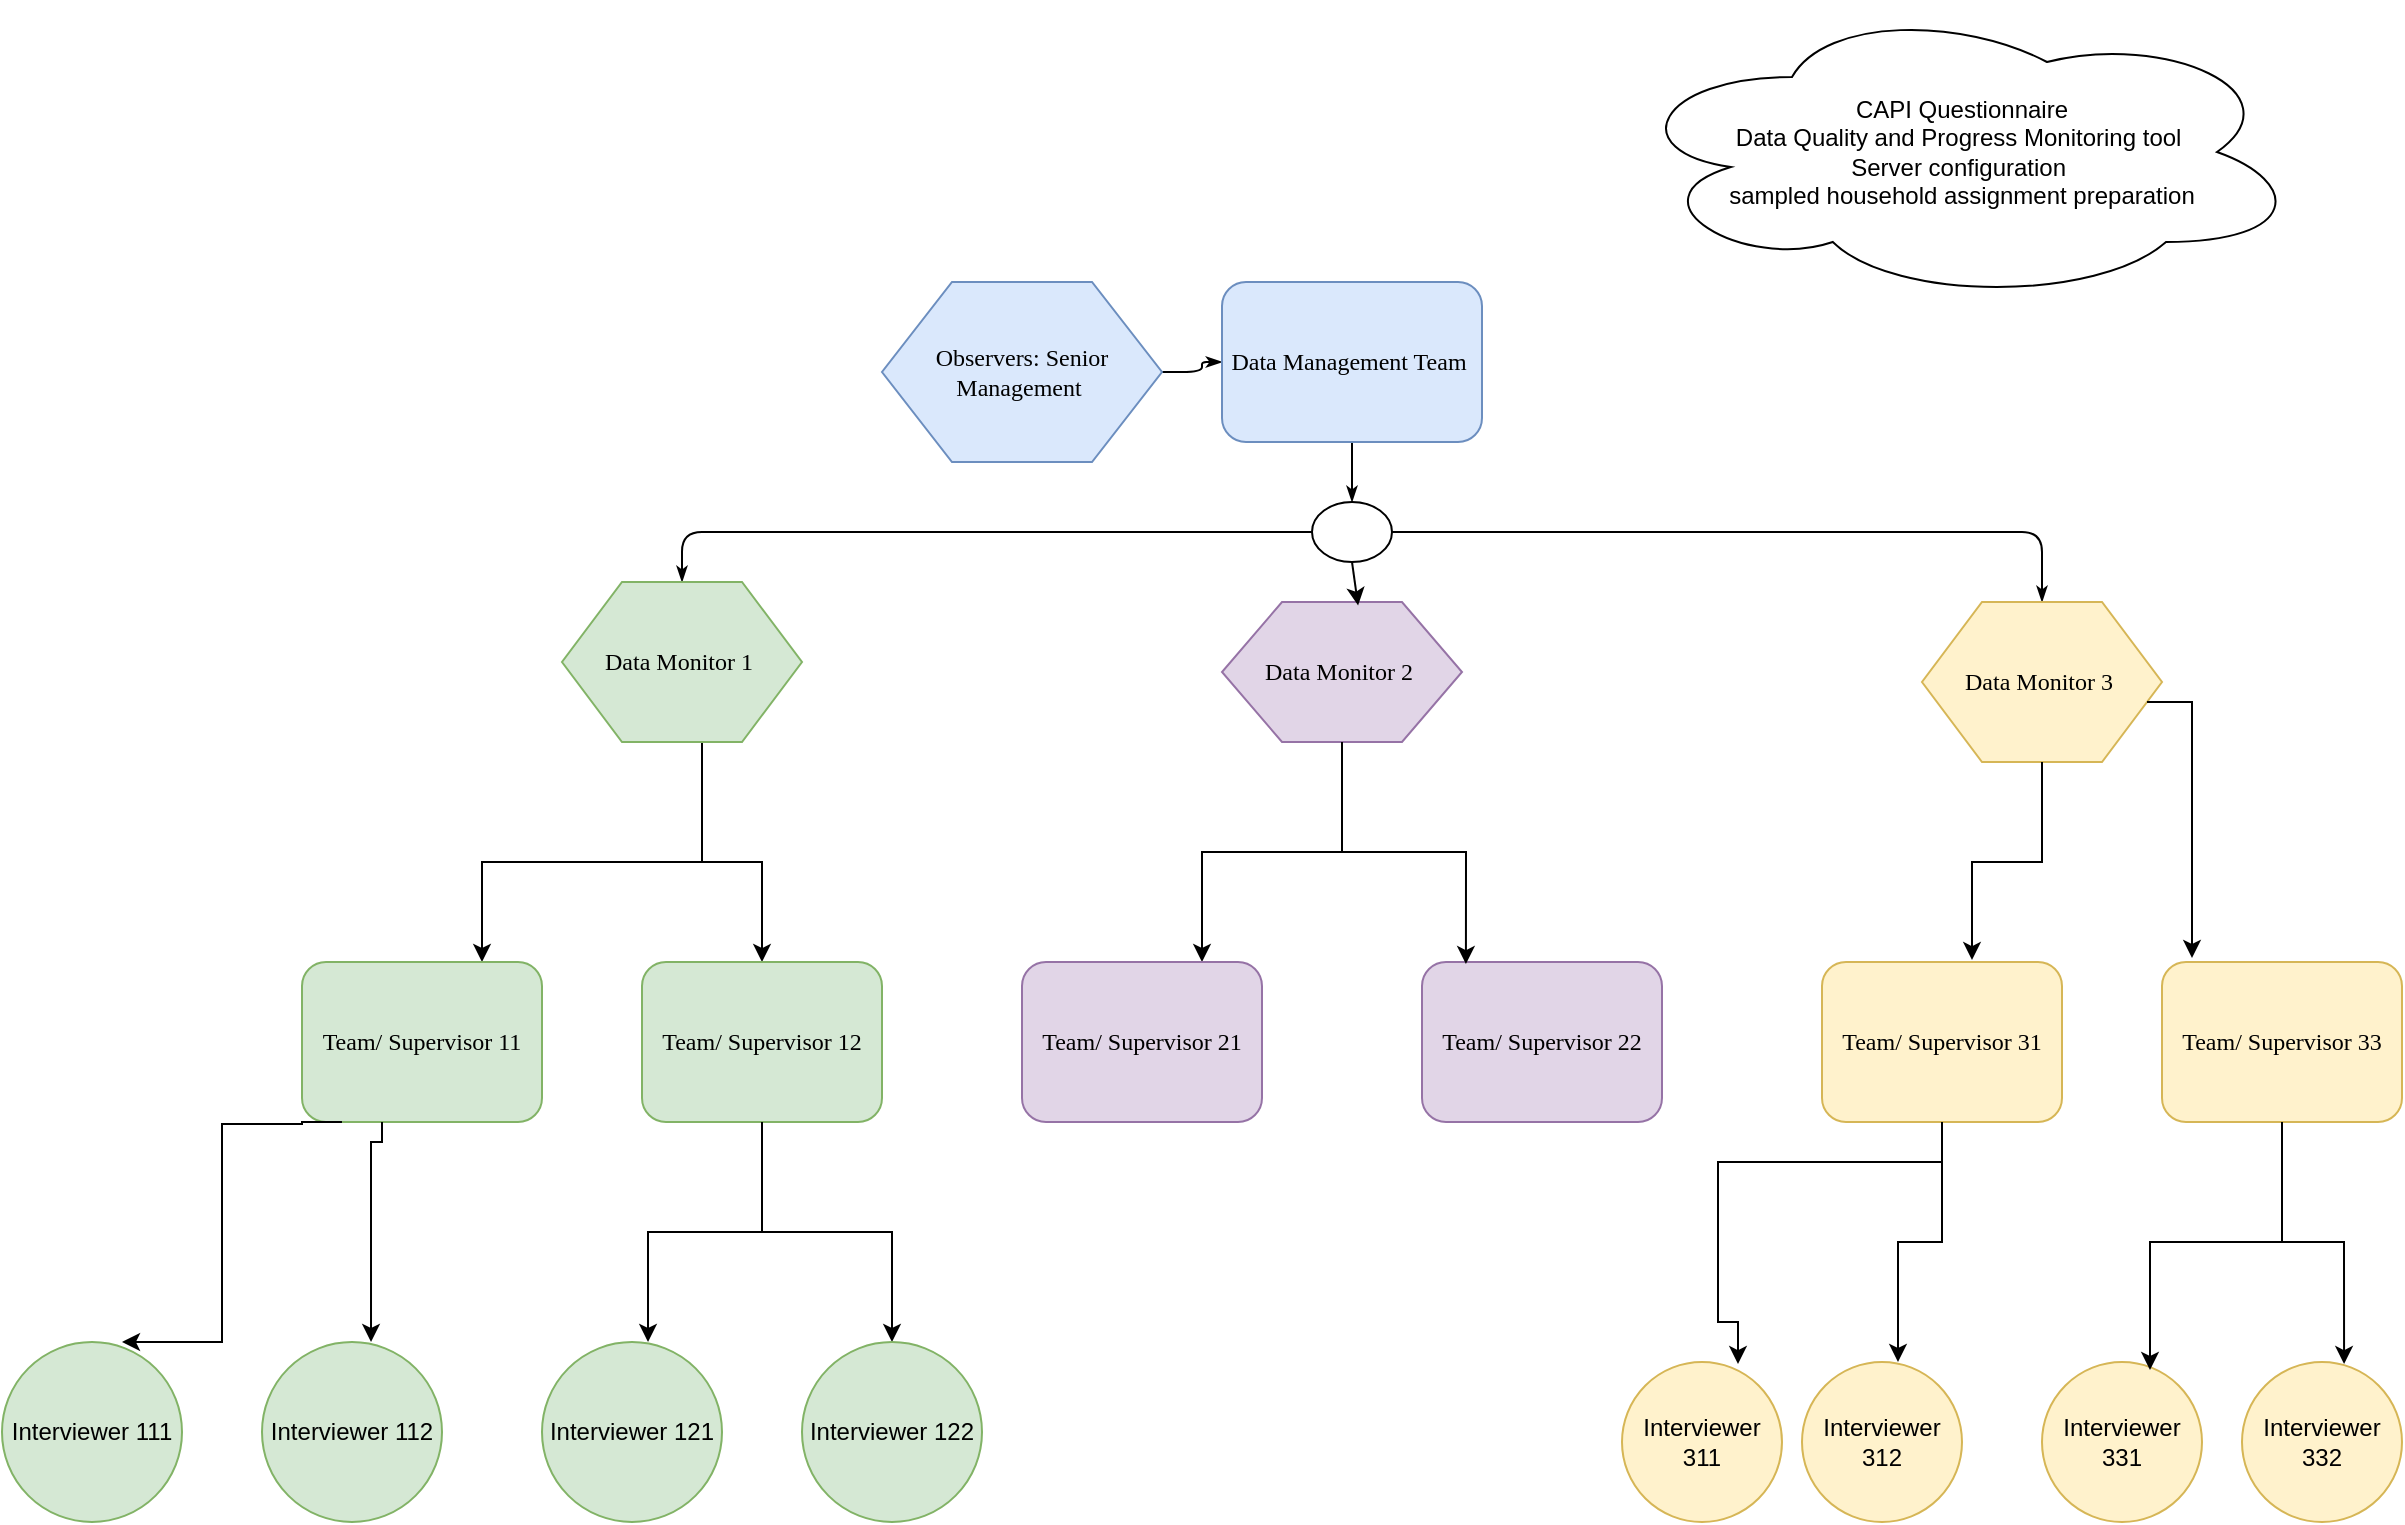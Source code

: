 <mxfile version="24.8.4">
  <diagram name="Page-1" id="8ce9d11a-91a2-4d17-14d8-a56ed91bf033">
    <mxGraphModel dx="2534" dy="738" grid="1" gridSize="10" guides="1" tooltips="1" connect="1" arrows="1" fold="1" page="1" pageScale="1" pageWidth="1100" pageHeight="850" background="none" math="0" shadow="0">
      <root>
        <mxCell id="0" />
        <mxCell id="1" parent="0" />
        <mxCell id="17ea667e15c223fc-28" style="edgeStyle=orthogonalEdgeStyle;rounded=1;html=1;labelBackgroundColor=none;startArrow=none;startFill=0;startSize=5;endArrow=classicThin;endFill=1;endSize=5;jettySize=auto;orthogonalLoop=1;strokeWidth=1;fontFamily=Verdana;fontSize=8" parent="1" source="17ea667e15c223fc-1" target="17ea667e15c223fc-2" edge="1">
          <mxGeometry relative="1" as="geometry" />
        </mxCell>
        <mxCell id="17ea667e15c223fc-1" value="Observers: Senior Management&amp;nbsp;" style="shape=hexagon;perimeter=hexagonPerimeter;whiteSpace=wrap;html=1;rounded=0;shadow=0;labelBackgroundColor=none;strokeWidth=1;fontFamily=Verdana;fontSize=12;align=center;fillColor=#dae8fc;strokeColor=#6c8ebf;" parent="1" vertex="1">
          <mxGeometry x="330" y="180" width="140" height="90" as="geometry" />
        </mxCell>
        <mxCell id="17ea667e15c223fc-29" style="edgeStyle=orthogonalEdgeStyle;rounded=1;html=1;labelBackgroundColor=none;startArrow=none;startFill=0;startSize=5;endArrow=classicThin;endFill=1;endSize=5;jettySize=auto;orthogonalLoop=1;strokeWidth=1;fontFamily=Verdana;fontSize=8" parent="1" source="17ea667e15c223fc-2" target="17ea667e15c223fc-3" edge="1">
          <mxGeometry relative="1" as="geometry" />
        </mxCell>
        <mxCell id="17ea667e15c223fc-2" value="Data Management Team&amp;nbsp;" style="rounded=1;whiteSpace=wrap;html=1;shadow=0;labelBackgroundColor=none;strokeWidth=1;fontFamily=Verdana;fontSize=12;align=center;fillColor=#dae8fc;strokeColor=#6c8ebf;" parent="1" vertex="1">
          <mxGeometry x="500" y="180" width="130" height="80" as="geometry" />
        </mxCell>
        <mxCell id="17ea667e15c223fc-30" style="edgeStyle=orthogonalEdgeStyle;rounded=1;html=1;labelBackgroundColor=none;startArrow=none;startFill=0;startSize=5;endArrow=classicThin;endFill=1;endSize=5;jettySize=auto;orthogonalLoop=1;strokeWidth=1;fontFamily=Verdana;fontSize=8" parent="1" source="17ea667e15c223fc-3" target="17ea667e15c223fc-5" edge="1">
          <mxGeometry relative="1" as="geometry" />
        </mxCell>
        <mxCell id="17ea667e15c223fc-31" style="edgeStyle=orthogonalEdgeStyle;rounded=1;html=1;labelBackgroundColor=none;startArrow=none;startFill=0;startSize=5;endArrow=classicThin;endFill=1;endSize=5;jettySize=auto;orthogonalLoop=1;strokeWidth=1;fontFamily=Verdana;fontSize=8" parent="1" source="17ea667e15c223fc-3" target="17ea667e15c223fc-4" edge="1">
          <mxGeometry relative="1" as="geometry" />
        </mxCell>
        <mxCell id="17ea667e15c223fc-3" value="" style="ellipse;whiteSpace=wrap;html=1;rounded=1;shadow=0;labelBackgroundColor=none;strokeWidth=1;fontFamily=Verdana;fontSize=12;align=center;" parent="1" vertex="1">
          <mxGeometry x="545" y="290" width="40" height="30" as="geometry" />
        </mxCell>
        <mxCell id="f6jDIG0TlL_JZQscTppI-56" style="edgeStyle=orthogonalEdgeStyle;rounded=0;orthogonalLoop=1;jettySize=auto;html=1;entryX=0.5;entryY=0;entryDx=0;entryDy=0;" edge="1" parent="1" source="17ea667e15c223fc-4" target="f6jDIG0TlL_JZQscTppI-16">
          <mxGeometry relative="1" as="geometry">
            <Array as="points">
              <mxPoint x="240" y="470" />
              <mxPoint x="270" y="470" />
            </Array>
          </mxGeometry>
        </mxCell>
        <mxCell id="f6jDIG0TlL_JZQscTppI-57" value="" style="edgeStyle=orthogonalEdgeStyle;rounded=0;orthogonalLoop=1;jettySize=auto;html=1;entryX=0.75;entryY=0;entryDx=0;entryDy=0;" edge="1" parent="1" target="17ea667e15c223fc-7">
          <mxGeometry relative="1" as="geometry">
            <mxPoint x="240" y="440" as="sourcePoint" />
            <Array as="points">
              <mxPoint x="240" y="470" />
              <mxPoint x="130" y="470" />
            </Array>
          </mxGeometry>
        </mxCell>
        <mxCell id="17ea667e15c223fc-4" value="Data Monitor 1&amp;nbsp;" style="shape=hexagon;perimeter=hexagonPerimeter;whiteSpace=wrap;html=1;rounded=0;shadow=0;labelBackgroundColor=none;strokeWidth=1;fontFamily=Verdana;fontSize=12;align=center;fillColor=#d5e8d4;strokeColor=#82b366;" parent="1" vertex="1">
          <mxGeometry x="170" y="330" width="120" height="80" as="geometry" />
        </mxCell>
        <mxCell id="17ea667e15c223fc-5" value="Data Monitor 3&amp;nbsp;" style="shape=hexagon;perimeter=hexagonPerimeter;whiteSpace=wrap;html=1;rounded=0;shadow=0;labelBackgroundColor=none;strokeWidth=1;fontFamily=Verdana;fontSize=12;align=center;fillColor=#fff2cc;strokeColor=#d6b656;" parent="1" vertex="1">
          <mxGeometry x="850" y="340" width="120" height="80" as="geometry" />
        </mxCell>
        <mxCell id="17ea667e15c223fc-7" value="Team/ Supervisor 11" style="rounded=1;whiteSpace=wrap;html=1;shadow=0;labelBackgroundColor=none;strokeWidth=1;fontFamily=Verdana;fontSize=12;align=center;fillColor=#d5e8d4;strokeColor=#82b366;" parent="1" vertex="1">
          <mxGeometry x="40" y="520" width="120" height="80" as="geometry" />
        </mxCell>
        <mxCell id="17ea667e15c223fc-8" value="Team/ Supervisor 33" style="rounded=1;whiteSpace=wrap;html=1;shadow=0;labelBackgroundColor=none;strokeWidth=1;fontFamily=Verdana;fontSize=12;align=center;fillColor=#fff2cc;strokeColor=#d6b656;" parent="1" vertex="1">
          <mxGeometry x="970" y="520" width="120" height="80" as="geometry" />
        </mxCell>
        <mxCell id="f6jDIG0TlL_JZQscTppI-62" style="edgeStyle=orthogonalEdgeStyle;rounded=0;orthogonalLoop=1;jettySize=auto;html=1;entryX=0.75;entryY=0;entryDx=0;entryDy=0;" edge="1" parent="1" source="f6jDIG0TlL_JZQscTppI-6" target="f6jDIG0TlL_JZQscTppI-12">
          <mxGeometry relative="1" as="geometry" />
        </mxCell>
        <mxCell id="f6jDIG0TlL_JZQscTppI-6" value="Data Monitor 2&amp;nbsp;" style="shape=hexagon;perimeter=hexagonPerimeter;whiteSpace=wrap;html=1;rounded=0;shadow=0;labelBackgroundColor=none;strokeWidth=1;fontFamily=Verdana;fontSize=12;align=center;fillColor=#e1d5e7;strokeColor=#9673a6;" vertex="1" parent="1">
          <mxGeometry x="500" y="340" width="120" height="70" as="geometry" />
        </mxCell>
        <mxCell id="f6jDIG0TlL_JZQscTppI-8" value="" style="endArrow=classic;html=1;rounded=0;exitX=0.5;exitY=1;exitDx=0;exitDy=0;entryX=0.567;entryY=0.025;entryDx=0;entryDy=0;entryPerimeter=0;" edge="1" parent="1" source="17ea667e15c223fc-3" target="f6jDIG0TlL_JZQscTppI-6">
          <mxGeometry width="50" height="50" relative="1" as="geometry">
            <mxPoint x="520" y="440" as="sourcePoint" />
            <mxPoint x="570" y="390" as="targetPoint" />
          </mxGeometry>
        </mxCell>
        <mxCell id="f6jDIG0TlL_JZQscTppI-12" value="Team/ Supervisor 21" style="rounded=1;whiteSpace=wrap;html=1;shadow=0;labelBackgroundColor=none;strokeWidth=1;fontFamily=Verdana;fontSize=12;align=center;fillColor=#e1d5e7;strokeColor=#9673a6;" vertex="1" parent="1">
          <mxGeometry x="400" y="520" width="120" height="80" as="geometry" />
        </mxCell>
        <mxCell id="f6jDIG0TlL_JZQscTppI-14" value="Team/ Supervisor 22" style="rounded=1;whiteSpace=wrap;html=1;shadow=0;labelBackgroundColor=none;strokeWidth=1;fontFamily=Verdana;fontSize=12;align=center;fillColor=#e1d5e7;strokeColor=#9673a6;" vertex="1" parent="1">
          <mxGeometry x="600" y="520" width="120" height="80" as="geometry" />
        </mxCell>
        <mxCell id="f6jDIG0TlL_JZQscTppI-35" style="edgeStyle=orthogonalEdgeStyle;rounded=0;orthogonalLoop=1;jettySize=auto;html=1;entryX=0.5;entryY=0;entryDx=0;entryDy=0;" edge="1" parent="1" source="f6jDIG0TlL_JZQscTppI-16" target="f6jDIG0TlL_JZQscTppI-27">
          <mxGeometry relative="1" as="geometry" />
        </mxCell>
        <mxCell id="f6jDIG0TlL_JZQscTppI-16" value="Team/ Supervisor 12" style="rounded=1;whiteSpace=wrap;html=1;shadow=0;labelBackgroundColor=none;strokeWidth=1;fontFamily=Verdana;fontSize=12;align=center;fillColor=#d5e8d4;strokeColor=#82b366;" vertex="1" parent="1">
          <mxGeometry x="210" y="520" width="120" height="80" as="geometry" />
        </mxCell>
        <mxCell id="f6jDIG0TlL_JZQscTppI-17" value="Team/ Supervisor 31" style="rounded=1;whiteSpace=wrap;html=1;shadow=0;labelBackgroundColor=none;strokeWidth=1;fontFamily=Verdana;fontSize=12;align=center;fillColor=#fff2cc;strokeColor=#d6b656;" vertex="1" parent="1">
          <mxGeometry x="800" y="520" width="120" height="80" as="geometry" />
        </mxCell>
        <mxCell id="f6jDIG0TlL_JZQscTppI-25" value="Interviewer 111" style="ellipse;whiteSpace=wrap;html=1;aspect=fixed;fillColor=#d5e8d4;strokeColor=#82b366;" vertex="1" parent="1">
          <mxGeometry x="-110" y="710" width="90" height="90" as="geometry" />
        </mxCell>
        <mxCell id="f6jDIG0TlL_JZQscTppI-27" value="Interviewer 122" style="ellipse;whiteSpace=wrap;html=1;aspect=fixed;fillColor=#d5e8d4;strokeColor=#82b366;" vertex="1" parent="1">
          <mxGeometry x="290" y="710" width="90" height="90" as="geometry" />
        </mxCell>
        <mxCell id="f6jDIG0TlL_JZQscTppI-28" value="Interviewer 121" style="ellipse;whiteSpace=wrap;html=1;aspect=fixed;fillColor=#d5e8d4;strokeColor=#82b366;" vertex="1" parent="1">
          <mxGeometry x="160" y="710" width="90" height="90" as="geometry" />
        </mxCell>
        <mxCell id="f6jDIG0TlL_JZQscTppI-29" value="Interviewer 112" style="ellipse;whiteSpace=wrap;html=1;aspect=fixed;fillColor=#d5e8d4;strokeColor=#82b366;" vertex="1" parent="1">
          <mxGeometry x="20" y="710" width="90" height="90" as="geometry" />
        </mxCell>
        <mxCell id="f6jDIG0TlL_JZQscTppI-32" style="edgeStyle=orthogonalEdgeStyle;rounded=0;orthogonalLoop=1;jettySize=auto;html=1;exitX=0.25;exitY=1;exitDx=0;exitDy=0;entryX=0.778;entryY=0;entryDx=0;entryDy=0;entryPerimeter=0;" edge="1" parent="1">
          <mxGeometry relative="1" as="geometry">
            <mxPoint x="59.98" y="600" as="sourcePoint" />
            <mxPoint x="-50.0" y="710" as="targetPoint" />
            <Array as="points">
              <mxPoint x="40" y="600" />
              <mxPoint x="40" y="601" />
              <mxPoint y="601" />
              <mxPoint y="710" />
            </Array>
          </mxGeometry>
        </mxCell>
        <mxCell id="f6jDIG0TlL_JZQscTppI-33" style="edgeStyle=orthogonalEdgeStyle;rounded=0;orthogonalLoop=1;jettySize=auto;html=1;entryX=0.767;entryY=0.078;entryDx=0;entryDy=0;entryPerimeter=0;" edge="1" parent="1">
          <mxGeometry relative="1" as="geometry">
            <mxPoint x="80" y="600" as="sourcePoint" />
            <mxPoint x="74.51" y="710" as="targetPoint" />
            <Array as="points">
              <mxPoint x="75" y="610" />
            </Array>
          </mxGeometry>
        </mxCell>
        <mxCell id="f6jDIG0TlL_JZQscTppI-34" style="edgeStyle=orthogonalEdgeStyle;rounded=0;orthogonalLoop=1;jettySize=auto;html=1;entryX=0.589;entryY=0;entryDx=0;entryDy=0;entryPerimeter=0;" edge="1" parent="1" source="f6jDIG0TlL_JZQscTppI-16" target="f6jDIG0TlL_JZQscTppI-28">
          <mxGeometry relative="1" as="geometry" />
        </mxCell>
        <mxCell id="f6jDIG0TlL_JZQscTppI-37" value="Interviewer 311" style="ellipse;whiteSpace=wrap;html=1;aspect=fixed;fillColor=#fff2cc;strokeColor=#d6b656;" vertex="1" parent="1">
          <mxGeometry x="700" y="720" width="80" height="80" as="geometry" />
        </mxCell>
        <mxCell id="f6jDIG0TlL_JZQscTppI-38" value="Interviewer 312" style="ellipse;whiteSpace=wrap;html=1;aspect=fixed;fillColor=#fff2cc;strokeColor=#d6b656;" vertex="1" parent="1">
          <mxGeometry x="790" y="720" width="80" height="80" as="geometry" />
        </mxCell>
        <mxCell id="f6jDIG0TlL_JZQscTppI-40" value="Interviewer 331" style="ellipse;whiteSpace=wrap;html=1;aspect=fixed;fillColor=#fff2cc;strokeColor=#d6b656;" vertex="1" parent="1">
          <mxGeometry x="910" y="720" width="80" height="80" as="geometry" />
        </mxCell>
        <mxCell id="f6jDIG0TlL_JZQscTppI-41" value="Interviewer 332" style="ellipse;whiteSpace=wrap;html=1;aspect=fixed;fillColor=#fff2cc;strokeColor=#d6b656;" vertex="1" parent="1">
          <mxGeometry x="1010" y="720" width="80" height="80" as="geometry" />
        </mxCell>
        <mxCell id="f6jDIG0TlL_JZQscTppI-42" style="edgeStyle=orthogonalEdgeStyle;rounded=0;orthogonalLoop=1;jettySize=auto;html=1;entryX=0.725;entryY=0.013;entryDx=0;entryDy=0;entryPerimeter=0;" edge="1" parent="1" source="f6jDIG0TlL_JZQscTppI-17" target="f6jDIG0TlL_JZQscTppI-37">
          <mxGeometry relative="1" as="geometry">
            <Array as="points">
              <mxPoint x="860" y="620" />
              <mxPoint x="748" y="620" />
              <mxPoint x="748" y="700" />
              <mxPoint x="758" y="700" />
            </Array>
          </mxGeometry>
        </mxCell>
        <mxCell id="f6jDIG0TlL_JZQscTppI-43" style="edgeStyle=orthogonalEdgeStyle;rounded=0;orthogonalLoop=1;jettySize=auto;html=1;entryX=0.6;entryY=0;entryDx=0;entryDy=0;entryPerimeter=0;" edge="1" parent="1" source="f6jDIG0TlL_JZQscTppI-17" target="f6jDIG0TlL_JZQscTppI-38">
          <mxGeometry relative="1" as="geometry" />
        </mxCell>
        <mxCell id="f6jDIG0TlL_JZQscTppI-44" style="edgeStyle=orthogonalEdgeStyle;rounded=0;orthogonalLoop=1;jettySize=auto;html=1;entryX=0.675;entryY=0.05;entryDx=0;entryDy=0;entryPerimeter=0;" edge="1" parent="1" source="17ea667e15c223fc-8" target="f6jDIG0TlL_JZQscTppI-40">
          <mxGeometry relative="1" as="geometry" />
        </mxCell>
        <mxCell id="f6jDIG0TlL_JZQscTppI-45" style="edgeStyle=orthogonalEdgeStyle;rounded=0;orthogonalLoop=1;jettySize=auto;html=1;entryX=0.638;entryY=0.013;entryDx=0;entryDy=0;entryPerimeter=0;" edge="1" parent="1" source="17ea667e15c223fc-8" target="f6jDIG0TlL_JZQscTppI-41">
          <mxGeometry relative="1" as="geometry" />
        </mxCell>
        <mxCell id="f6jDIG0TlL_JZQscTppI-54" value="CAPI Questionnaire&lt;div&gt;Data Quality and Progress Monitoring tool&amp;nbsp;&lt;/div&gt;&lt;div&gt;Server configuration&amp;nbsp;&lt;/div&gt;&lt;div&gt;sampled household assignment preparation&lt;/div&gt;" style="ellipse;shape=cloud;whiteSpace=wrap;html=1;" vertex="1" parent="1">
          <mxGeometry x="700" y="40" width="340" height="150" as="geometry" />
        </mxCell>
        <mxCell id="f6jDIG0TlL_JZQscTppI-58" style="edgeStyle=orthogonalEdgeStyle;rounded=0;orthogonalLoop=1;jettySize=auto;html=1;entryX=0.125;entryY=-0.025;entryDx=0;entryDy=0;entryPerimeter=0;" edge="1" parent="1" source="17ea667e15c223fc-5" target="17ea667e15c223fc-8">
          <mxGeometry relative="1" as="geometry">
            <Array as="points">
              <mxPoint x="910" y="390" />
              <mxPoint x="985" y="390" />
            </Array>
          </mxGeometry>
        </mxCell>
        <mxCell id="f6jDIG0TlL_JZQscTppI-59" style="edgeStyle=orthogonalEdgeStyle;rounded=0;orthogonalLoop=1;jettySize=auto;html=1;entryX=0.625;entryY=-0.012;entryDx=0;entryDy=0;entryPerimeter=0;" edge="1" parent="1" source="17ea667e15c223fc-5" target="f6jDIG0TlL_JZQscTppI-17">
          <mxGeometry relative="1" as="geometry" />
        </mxCell>
        <mxCell id="f6jDIG0TlL_JZQscTppI-61" style="edgeStyle=orthogonalEdgeStyle;rounded=0;orthogonalLoop=1;jettySize=auto;html=1;entryX=0.183;entryY=0.013;entryDx=0;entryDy=0;entryPerimeter=0;" edge="1" parent="1" source="f6jDIG0TlL_JZQscTppI-6" target="f6jDIG0TlL_JZQscTppI-14">
          <mxGeometry relative="1" as="geometry" />
        </mxCell>
      </root>
    </mxGraphModel>
  </diagram>
</mxfile>
